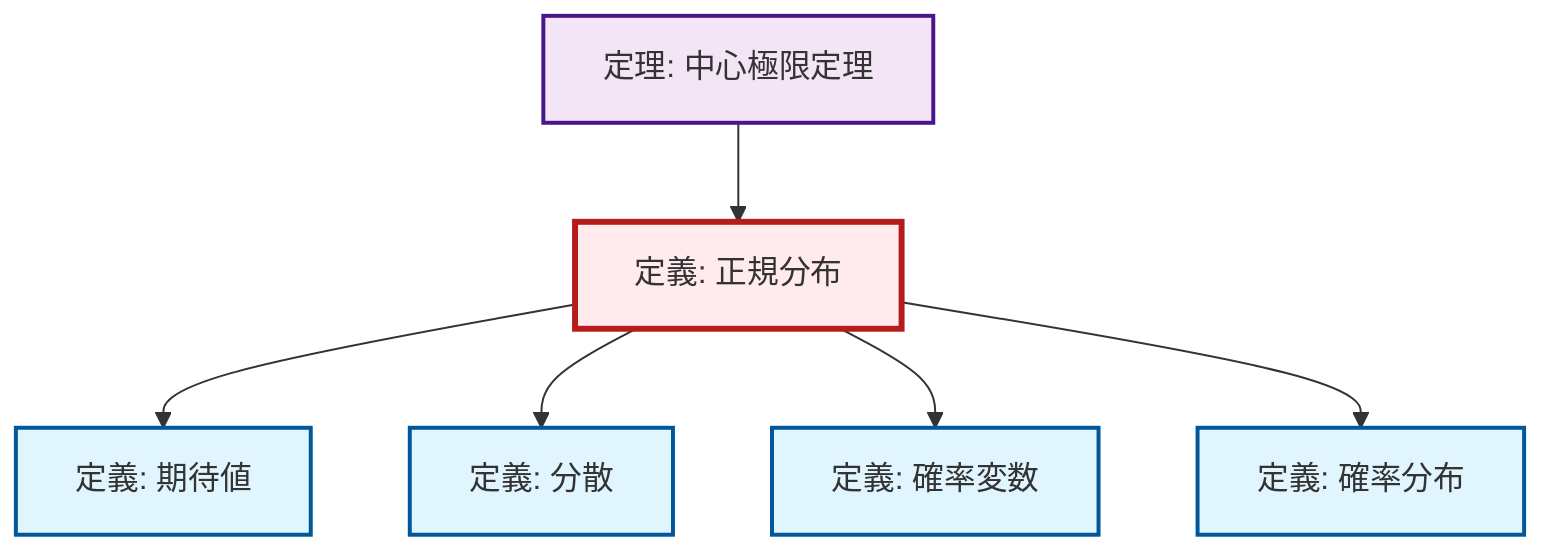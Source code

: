 graph TD
    classDef definition fill:#e1f5fe,stroke:#01579b,stroke-width:2px
    classDef theorem fill:#f3e5f5,stroke:#4a148c,stroke-width:2px
    classDef axiom fill:#fff3e0,stroke:#e65100,stroke-width:2px
    classDef example fill:#e8f5e9,stroke:#1b5e20,stroke-width:2px
    classDef current fill:#ffebee,stroke:#b71c1c,stroke-width:3px
    def-probability-distribution["定義: 確率分布"]:::definition
    thm-central-limit["定理: 中心極限定理"]:::theorem
    def-expectation["定義: 期待値"]:::definition
    def-variance["定義: 分散"]:::definition
    def-normal-distribution["定義: 正規分布"]:::definition
    def-random-variable["定義: 確率変数"]:::definition
    def-normal-distribution --> def-expectation
    def-normal-distribution --> def-variance
    def-normal-distribution --> def-random-variable
    thm-central-limit --> def-normal-distribution
    def-normal-distribution --> def-probability-distribution
    class def-normal-distribution current